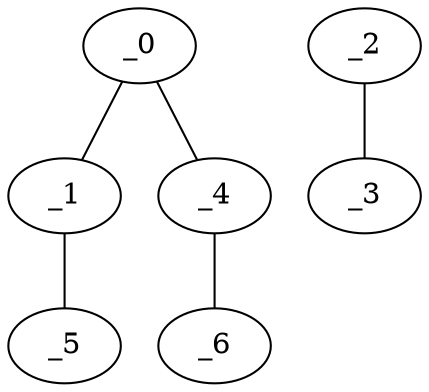 graph FP1_0009 {
	_0	 [x="0.144626",
		y="2.62314"];
	_1	 [x="0.71",
		y="0.73"];
	_0 -- _1;
	_4	 [x="2.1",
		y="2.78"];
	_0 -- _4;
	_5	 [x="1.8825",
		y="0.690798"];
	_1 -- _5;
	_2	 [x="0.412044",
		y="1.39841"];
	_3	 [x="2.12528",
		y="1.85998"];
	_2 -- _3;
	_6	 [x="2.03476",
		y="1.79407"];
	_4 -- _6;
}
